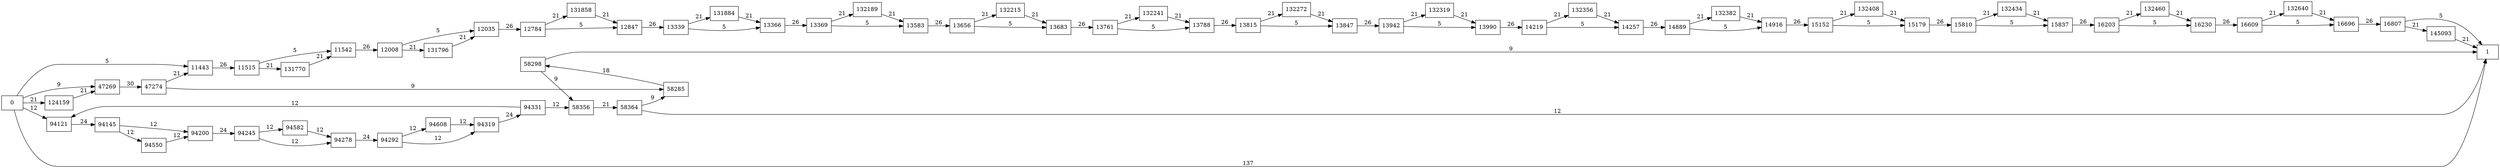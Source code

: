 digraph {
	graph [rankdir=LR]
	node [shape=rectangle]
	11443 -> 11515 [label=26]
	11515 -> 11542 [label=5]
	11515 -> 131770 [label=21]
	11542 -> 12008 [label=26]
	12008 -> 12035 [label=5]
	12008 -> 131796 [label=21]
	12035 -> 12784 [label=26]
	12784 -> 12847 [label=5]
	12784 -> 131858 [label=21]
	12847 -> 13339 [label=26]
	13339 -> 13366 [label=5]
	13339 -> 131884 [label=21]
	13366 -> 13369 [label=26]
	13369 -> 13583 [label=5]
	13369 -> 132189 [label=21]
	13583 -> 13656 [label=26]
	13656 -> 13683 [label=5]
	13656 -> 132215 [label=21]
	13683 -> 13761 [label=26]
	13761 -> 13788 [label=5]
	13761 -> 132241 [label=21]
	13788 -> 13815 [label=26]
	13815 -> 13847 [label=5]
	13815 -> 132272 [label=21]
	13847 -> 13942 [label=26]
	13942 -> 13990 [label=5]
	13942 -> 132319 [label=21]
	13990 -> 14219 [label=26]
	14219 -> 14257 [label=5]
	14219 -> 132356 [label=21]
	14257 -> 14889 [label=26]
	14889 -> 14916 [label=5]
	14889 -> 132382 [label=21]
	14916 -> 15152 [label=26]
	15152 -> 15179 [label=5]
	15152 -> 132408 [label=21]
	15179 -> 15810 [label=26]
	15810 -> 15837 [label=5]
	15810 -> 132434 [label=21]
	15837 -> 16203 [label=26]
	16203 -> 16230 [label=5]
	16203 -> 132460 [label=21]
	16230 -> 16609 [label=26]
	16609 -> 16696 [label=5]
	16609 -> 132640 [label=21]
	16696 -> 16807 [label=26]
	16807 -> 1 [label=5]
	16807 -> 145093 [label=21]
	47269 -> 47274 [label=30]
	47274 -> 58285 [label=9]
	47274 -> 11443 [label=21]
	58285 -> 58298 [label=18]
	58298 -> 58356 [label=9]
	58298 -> 1 [label=9]
	58356 -> 58364 [label=21]
	58364 -> 58285 [label=9]
	58364 -> 1 [label=12]
	94121 -> 94145 [label=24]
	94145 -> 94200 [label=12]
	94145 -> 94550 [label=12]
	94200 -> 94245 [label=24]
	94245 -> 94278 [label=12]
	94245 -> 94582 [label=12]
	94278 -> 94292 [label=24]
	94292 -> 94319 [label=12]
	94292 -> 94608 [label=12]
	94319 -> 94331 [label=24]
	94331 -> 94121 [label=12]
	94331 -> 58356 [label=12]
	94550 -> 94200 [label=12]
	94582 -> 94278 [label=12]
	94608 -> 94319 [label=12]
	124159 -> 47269 [label=21]
	131770 -> 11542 [label=21]
	131796 -> 12035 [label=21]
	131858 -> 12847 [label=21]
	131884 -> 13366 [label=21]
	132189 -> 13583 [label=21]
	132215 -> 13683 [label=21]
	132241 -> 13788 [label=21]
	132272 -> 13847 [label=21]
	132319 -> 13990 [label=21]
	132356 -> 14257 [label=21]
	132382 -> 14916 [label=21]
	132408 -> 15179 [label=21]
	132434 -> 15837 [label=21]
	132460 -> 16230 [label=21]
	132640 -> 16696 [label=21]
	145093 -> 1 [label=21]
	0 -> 11443 [label=5]
	0 -> 47269 [label=9]
	0 -> 1 [label=137]
	0 -> 94121 [label=12]
	0 -> 124159 [label=21]
}
